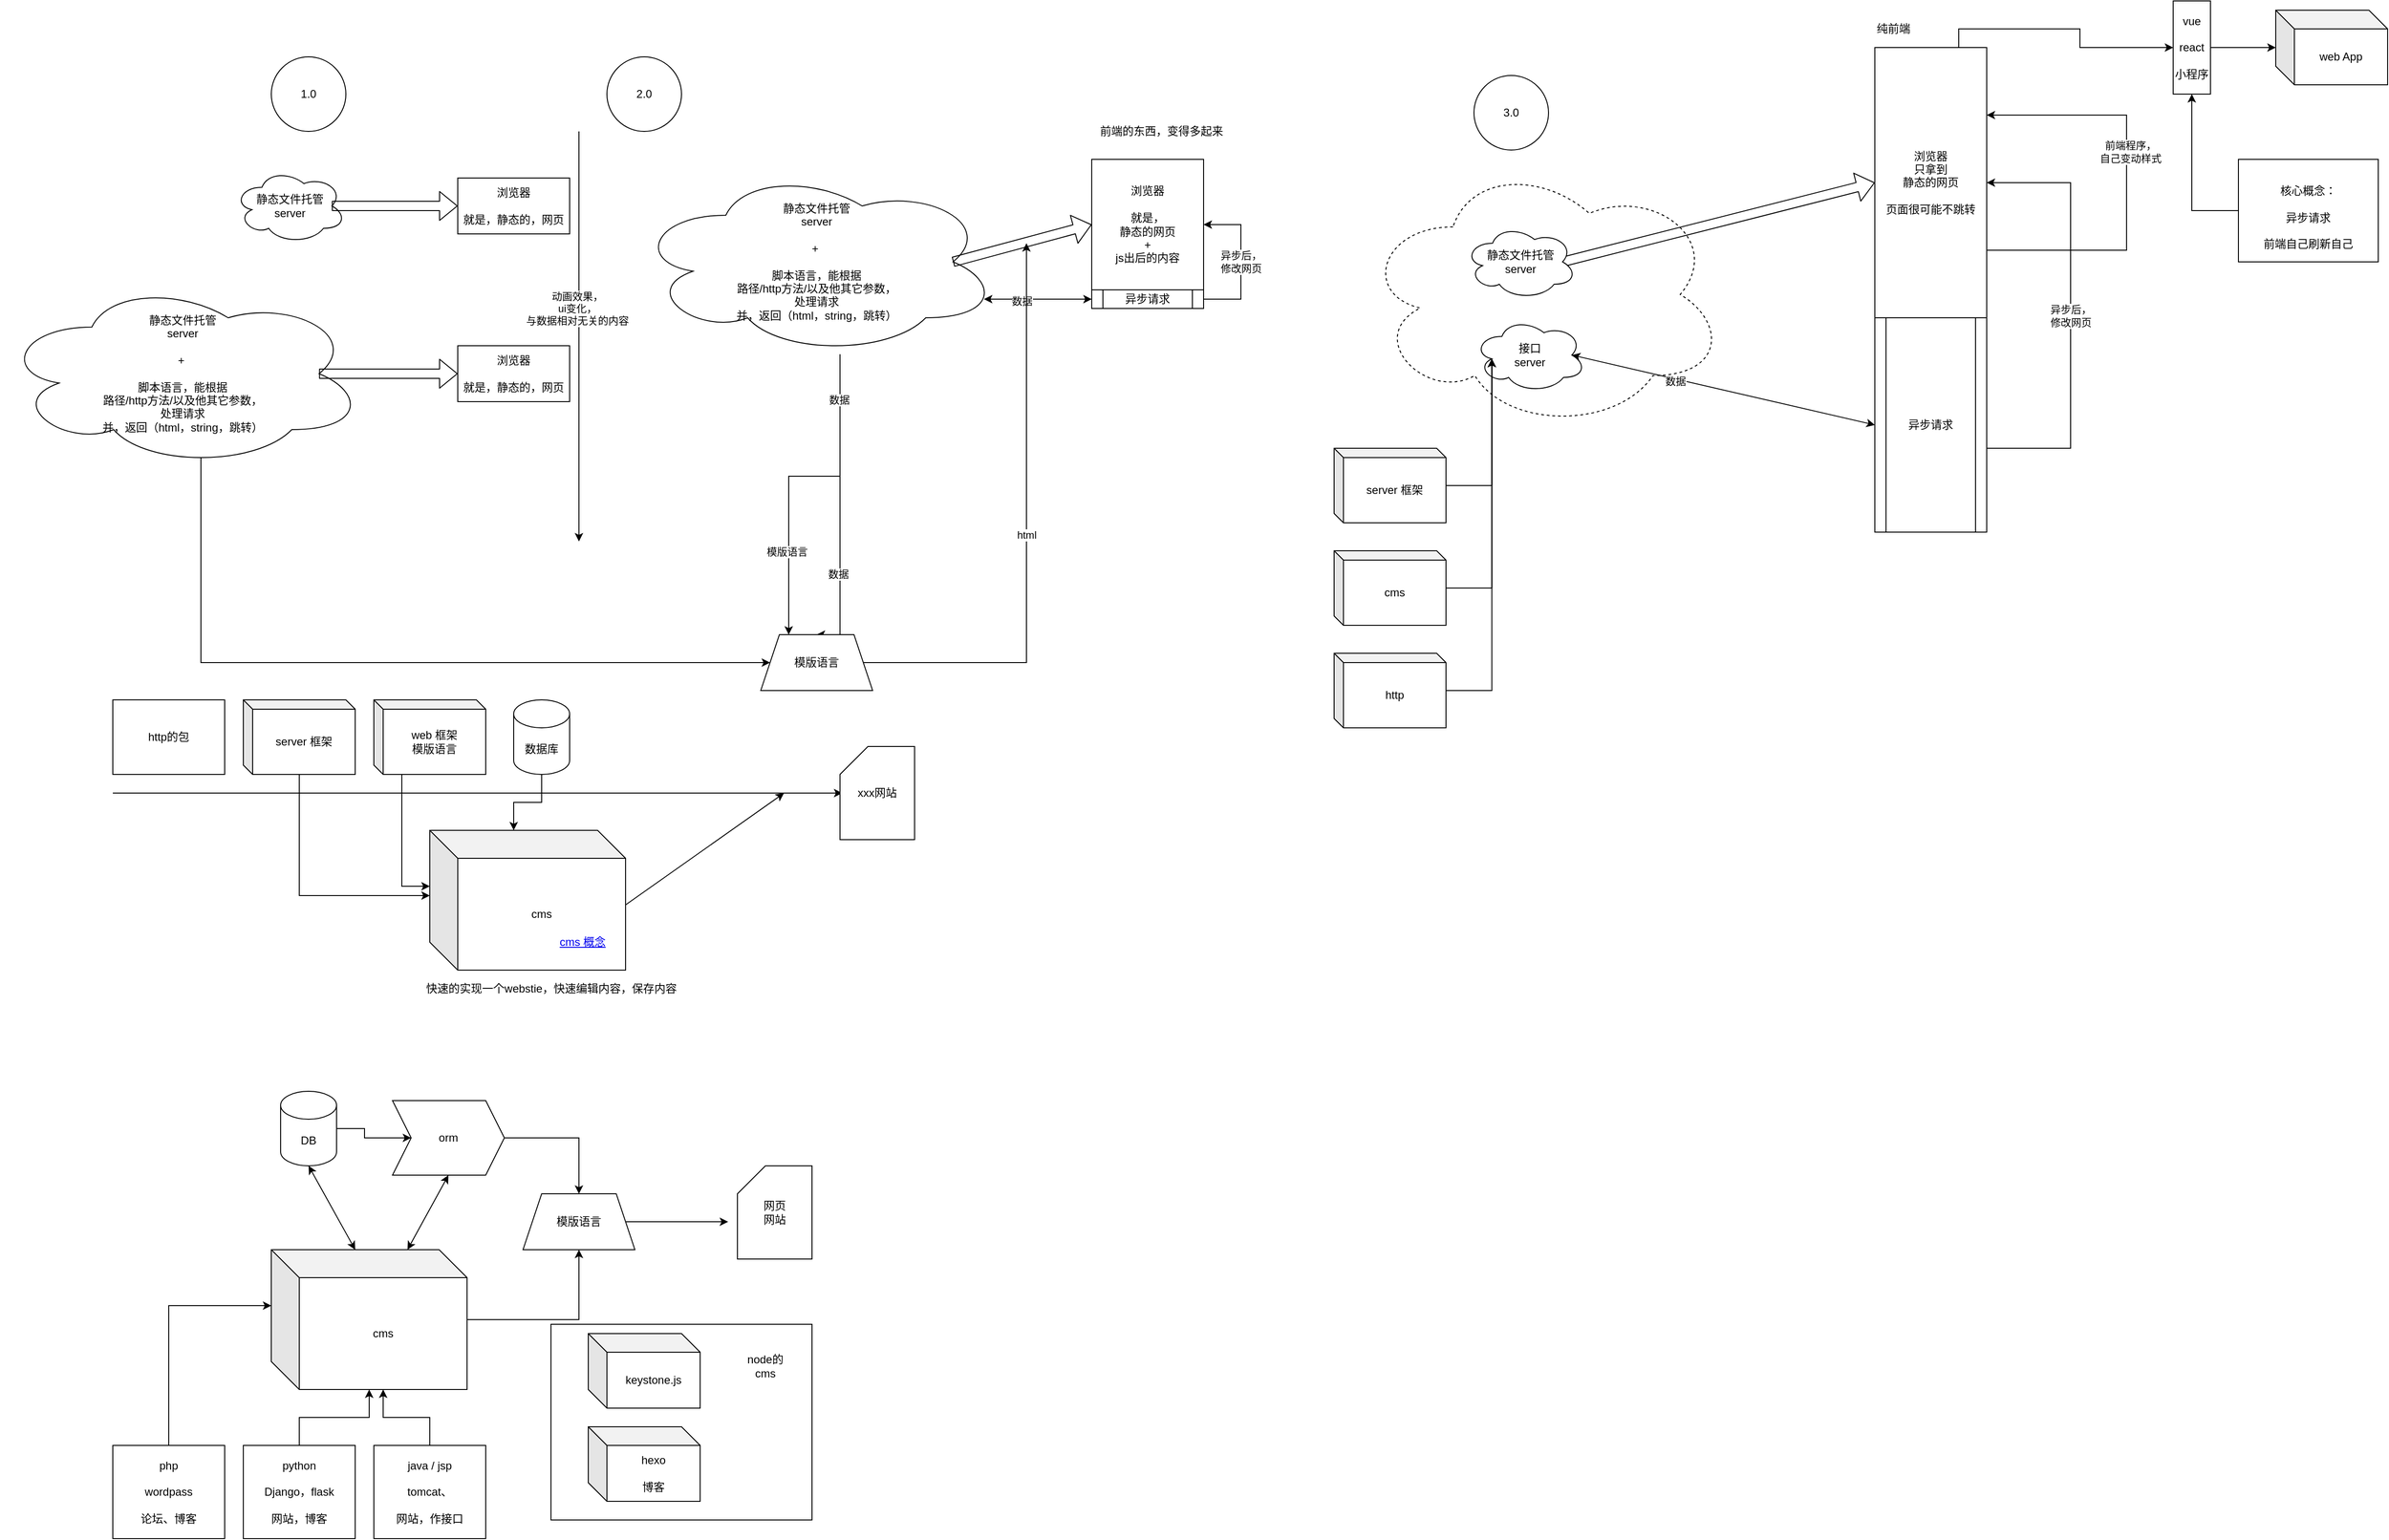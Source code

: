 <mxfile version="13.10.0" type="embed">
    <diagram id="tIsTIddDbS0N53HthP2z" name="第 1 页">
        <mxGraphModel dx="1685" dy="584" grid="1" gridSize="10" guides="1" tooltips="1" connect="1" arrows="1" fold="1" page="1" pageScale="1" pageWidth="827" pageHeight="1169" math="0" shadow="0">
            <root>
                <mxCell id="0"/>
                <mxCell id="1" parent="0"/>
                <mxCell id="99" value="" style="rounded=0;whiteSpace=wrap;html=1;strokeColor=#000000;" vertex="1" parent="1">
                    <mxGeometry x="380" y="1440" width="280" height="210" as="geometry"/>
                </mxCell>
                <mxCell id="2" value="1.0" style="ellipse;whiteSpace=wrap;html=1;aspect=fixed;" vertex="1" parent="1">
                    <mxGeometry x="80" y="80" width="80" height="80" as="geometry"/>
                </mxCell>
                <mxCell id="3" value="2.0" style="ellipse;whiteSpace=wrap;html=1;aspect=fixed;" vertex="1" parent="1">
                    <mxGeometry x="440" y="80" width="80" height="80" as="geometry"/>
                </mxCell>
                <mxCell id="4" value="3.0" style="ellipse;whiteSpace=wrap;html=1;aspect=fixed;" vertex="1" parent="1">
                    <mxGeometry x="1370" y="100" width="80" height="80" as="geometry"/>
                </mxCell>
                <mxCell id="6" value="静态文件托管&lt;br&gt;server" style="ellipse;shape=cloud;whiteSpace=wrap;html=1;" vertex="1" parent="1">
                    <mxGeometry x="40" y="200" width="120" height="80" as="geometry"/>
                </mxCell>
                <mxCell id="7" value="浏览器&lt;br&gt;&lt;br&gt;就是，静态的，网页" style="rounded=0;whiteSpace=wrap;html=1;" vertex="1" parent="1">
                    <mxGeometry x="280" y="210" width="120" height="60" as="geometry"/>
                </mxCell>
                <mxCell id="8" value="" style="shape=flexArrow;endArrow=classic;html=1;entryX=0;entryY=0.5;entryDx=0;entryDy=0;exitX=0.875;exitY=0.5;exitDx=0;exitDy=0;exitPerimeter=0;" edge="1" parent="1" source="6" target="7">
                    <mxGeometry width="50" height="50" relative="1" as="geometry">
                        <mxPoint x="150" y="330" as="sourcePoint"/>
                        <mxPoint x="200" y="280" as="targetPoint"/>
                    </mxGeometry>
                </mxCell>
                <mxCell id="24" style="edgeStyle=orthogonalEdgeStyle;rounded=0;orthogonalLoop=1;jettySize=auto;html=1;exitX=0.55;exitY=0.95;exitDx=0;exitDy=0;exitPerimeter=0;" edge="1" parent="1" source="9" target="23">
                    <mxGeometry relative="1" as="geometry">
                        <Array as="points">
                            <mxPoint x="5" y="730"/>
                        </Array>
                    </mxGeometry>
                </mxCell>
                <mxCell id="9" value="静态文件托管&lt;br&gt;server&lt;br&gt;&lt;br&gt;+&amp;nbsp;&lt;br&gt;&lt;br&gt;脚本语言，能根据&lt;br&gt;路径/http方法/以及他其它参数，&lt;br&gt;处理请求&lt;br&gt;并，返回（html，string，跳转）" style="ellipse;shape=cloud;whiteSpace=wrap;html=1;" vertex="1" parent="1">
                    <mxGeometry x="-210" y="320" width="390" height="200" as="geometry"/>
                </mxCell>
                <mxCell id="10" value="浏览器&lt;br&gt;&lt;br&gt;就是，静态的，网页" style="rounded=0;whiteSpace=wrap;html=1;" vertex="1" parent="1">
                    <mxGeometry x="280" y="390" width="120" height="60" as="geometry"/>
                </mxCell>
                <mxCell id="11" value="" style="shape=flexArrow;endArrow=classic;html=1;entryX=0;entryY=0.5;entryDx=0;entryDy=0;exitX=0.875;exitY=0.5;exitDx=0;exitDy=0;exitPerimeter=0;" edge="1" parent="1" source="9" target="10">
                    <mxGeometry width="50" height="50" relative="1" as="geometry">
                        <mxPoint x="150" y="450" as="sourcePoint"/>
                        <mxPoint x="200" y="400" as="targetPoint"/>
                    </mxGeometry>
                </mxCell>
                <mxCell id="12" value="" style="endArrow=classic;html=1;" edge="1" parent="1">
                    <mxGeometry width="50" height="50" relative="1" as="geometry">
                        <mxPoint x="410" y="160" as="sourcePoint"/>
                        <mxPoint x="410" y="600" as="targetPoint"/>
                    </mxGeometry>
                </mxCell>
                <mxCell id="13" value="动画效果，&lt;br&gt;ui变化，&lt;br&gt;与数据相对无关的内容" style="edgeLabel;html=1;align=center;verticalAlign=middle;resizable=0;points=[];" vertex="1" connectable="0" parent="12">
                    <mxGeometry x="-0.26" y="-2" relative="1" as="geometry">
                        <mxPoint y="27" as="offset"/>
                    </mxGeometry>
                </mxCell>
                <mxCell id="25" style="edgeStyle=orthogonalEdgeStyle;rounded=0;orthogonalLoop=1;jettySize=auto;html=1;entryX=0.5;entryY=0;entryDx=0;entryDy=0;" edge="1" parent="1" source="16" target="23">
                    <mxGeometry relative="1" as="geometry">
                        <Array as="points">
                            <mxPoint x="690" y="700"/>
                        </Array>
                    </mxGeometry>
                </mxCell>
                <mxCell id="27" value="数据" style="edgeLabel;html=1;align=center;verticalAlign=middle;resizable=0;points=[];" vertex="1" connectable="0" parent="25">
                    <mxGeometry x="-0.7" y="-1" relative="1" as="geometry">
                        <mxPoint as="offset"/>
                    </mxGeometry>
                </mxCell>
                <mxCell id="28" value="数据" style="edgeLabel;html=1;align=center;verticalAlign=middle;resizable=0;points=[];" vertex="1" connectable="0" parent="25">
                    <mxGeometry x="0.449" y="-2" relative="1" as="geometry">
                        <mxPoint as="offset"/>
                    </mxGeometry>
                </mxCell>
                <mxCell id="26" style="edgeStyle=orthogonalEdgeStyle;rounded=0;orthogonalLoop=1;jettySize=auto;html=1;entryX=0.25;entryY=0;entryDx=0;entryDy=0;" edge="1" parent="1" target="23">
                    <mxGeometry relative="1" as="geometry">
                        <mxPoint x="690" y="530" as="sourcePoint"/>
                        <Array as="points">
                            <mxPoint x="635" y="560"/>
                            <mxPoint x="635" y="560"/>
                        </Array>
                    </mxGeometry>
                </mxCell>
                <mxCell id="29" value="模版语言" style="edgeLabel;html=1;align=center;verticalAlign=middle;resizable=0;points=[];" vertex="1" connectable="0" parent="26">
                    <mxGeometry x="0.203" y="-2" relative="1" as="geometry">
                        <mxPoint as="offset"/>
                    </mxGeometry>
                </mxCell>
                <mxCell id="16" value="静态文件托管&lt;br&gt;server&lt;br&gt;&lt;br&gt;+&amp;nbsp;&lt;br&gt;&lt;br&gt;脚本语言，能根据&lt;br&gt;路径/http方法/以及他其它参数，&lt;br&gt;处理请求&lt;br&gt;并，返回（html，string，跳转）" style="ellipse;shape=cloud;whiteSpace=wrap;html=1;" vertex="1" parent="1">
                    <mxGeometry x="470" y="200" width="390" height="200" as="geometry"/>
                </mxCell>
                <mxCell id="17" value="浏览器&lt;br&gt;&lt;br&gt;就是，&lt;br&gt;静态的网页&lt;br&gt;+&lt;br&gt;js出后的内容" style="rounded=0;whiteSpace=wrap;html=1;" vertex="1" parent="1">
                    <mxGeometry x="960" y="190" width="120" height="140" as="geometry"/>
                </mxCell>
                <mxCell id="18" value="" style="shape=flexArrow;endArrow=classic;html=1;entryX=0;entryY=0.5;entryDx=0;entryDy=0;exitX=0.875;exitY=0.5;exitDx=0;exitDy=0;exitPerimeter=0;" edge="1" parent="1" source="16" target="17">
                    <mxGeometry width="50" height="50" relative="1" as="geometry">
                        <mxPoint x="830" y="330" as="sourcePoint"/>
                        <mxPoint x="880" y="280" as="targetPoint"/>
                    </mxGeometry>
                </mxCell>
                <mxCell id="31" value="异步后，&lt;br&gt;修改网页" style="edgeStyle=orthogonalEdgeStyle;rounded=0;orthogonalLoop=1;jettySize=auto;html=1;entryX=1;entryY=0.5;entryDx=0;entryDy=0;" edge="1" parent="1" source="19" target="17">
                    <mxGeometry relative="1" as="geometry">
                        <Array as="points">
                            <mxPoint x="1120" y="340"/>
                            <mxPoint x="1120" y="260"/>
                        </Array>
                    </mxGeometry>
                </mxCell>
                <mxCell id="19" value="异步请求" style="shape=process;whiteSpace=wrap;html=1;backgroundOutline=1;" vertex="1" parent="1">
                    <mxGeometry x="960" y="330" width="120" height="20" as="geometry"/>
                </mxCell>
                <mxCell id="20" value="" style="endArrow=classic;startArrow=classic;html=1;entryX=0;entryY=0.5;entryDx=0;entryDy=0;exitX=0.96;exitY=0.7;exitDx=0;exitDy=0;exitPerimeter=0;" edge="1" parent="1" source="16" target="19">
                    <mxGeometry width="50" height="50" relative="1" as="geometry">
                        <mxPoint x="850" y="400" as="sourcePoint"/>
                        <mxPoint x="900" y="350" as="targetPoint"/>
                    </mxGeometry>
                </mxCell>
                <mxCell id="21" value="数据" style="edgeLabel;html=1;align=center;verticalAlign=middle;resizable=0;points=[];" vertex="1" connectable="0" parent="20">
                    <mxGeometry x="-0.312" y="-2" relative="1" as="geometry">
                        <mxPoint as="offset"/>
                    </mxGeometry>
                </mxCell>
                <mxCell id="22" value="前端的东西，变得多起来" style="text;html=1;strokeColor=none;fillColor=none;align=center;verticalAlign=middle;whiteSpace=wrap;rounded=0;" vertex="1" parent="1">
                    <mxGeometry x="960" y="150" width="150" height="20" as="geometry"/>
                </mxCell>
                <mxCell id="30" value="html" style="edgeStyle=orthogonalEdgeStyle;rounded=0;orthogonalLoop=1;jettySize=auto;html=1;" edge="1" parent="1" source="23">
                    <mxGeometry relative="1" as="geometry">
                        <mxPoint x="890" y="280" as="targetPoint"/>
                        <Array as="points">
                            <mxPoint x="890" y="730"/>
                        </Array>
                    </mxGeometry>
                </mxCell>
                <mxCell id="23" value="模版语言" style="shape=trapezoid;perimeter=trapezoidPerimeter;whiteSpace=wrap;html=1;fixedSize=1;" vertex="1" parent="1">
                    <mxGeometry x="605" y="700" width="120" height="60" as="geometry"/>
                </mxCell>
                <mxCell id="40" value="" style="ellipse;shape=cloud;whiteSpace=wrap;html=1;dashed=1;" vertex="1" parent="1">
                    <mxGeometry x="1250" y="190" width="390" height="290" as="geometry"/>
                </mxCell>
                <mxCell id="55" style="edgeStyle=orthogonalEdgeStyle;rounded=0;orthogonalLoop=1;jettySize=auto;html=1;exitX=0.75;exitY=0;exitDx=0;exitDy=0;" edge="1" parent="1" source="41" target="53">
                    <mxGeometry relative="1" as="geometry"/>
                </mxCell>
                <mxCell id="41" value="浏览器&lt;br&gt;只拿到&lt;br&gt;静态的网页&lt;br&gt;&lt;br&gt;页面很可能不跳转" style="rounded=0;whiteSpace=wrap;html=1;" vertex="1" parent="1">
                    <mxGeometry x="1800" y="70" width="120" height="290" as="geometry"/>
                </mxCell>
                <mxCell id="42" value="" style="shape=flexArrow;endArrow=classic;html=1;entryX=0;entryY=0.5;entryDx=0;entryDy=0;exitX=0.875;exitY=0.5;exitDx=0;exitDy=0;exitPerimeter=0;" edge="1" parent="1" source="48" target="41">
                    <mxGeometry width="50" height="50" relative="1" as="geometry">
                        <mxPoint x="1670" y="360" as="sourcePoint"/>
                        <mxPoint x="1720" y="310" as="targetPoint"/>
                    </mxGeometry>
                </mxCell>
                <mxCell id="43" value="异步后，&lt;br&gt;修改网页" style="edgeStyle=orthogonalEdgeStyle;rounded=0;orthogonalLoop=1;jettySize=auto;html=1;entryX=1;entryY=0.5;entryDx=0;entryDy=0;" edge="1" parent="1" source="44" target="41">
                    <mxGeometry relative="1" as="geometry">
                        <Array as="points">
                            <mxPoint x="2010" y="500"/>
                            <mxPoint x="2010" y="215"/>
                        </Array>
                    </mxGeometry>
                </mxCell>
                <mxCell id="44" value="异步请求" style="shape=process;whiteSpace=wrap;html=1;backgroundOutline=1;" vertex="1" parent="1">
                    <mxGeometry x="1800" y="360" width="120" height="230" as="geometry"/>
                </mxCell>
                <mxCell id="45" value="" style="endArrow=classic;startArrow=classic;html=1;entryX=0;entryY=0.5;entryDx=0;entryDy=0;exitX=0.875;exitY=0.5;exitDx=0;exitDy=0;exitPerimeter=0;" edge="1" parent="1" source="49" target="44">
                    <mxGeometry width="50" height="50" relative="1" as="geometry">
                        <mxPoint x="1690" y="430" as="sourcePoint"/>
                        <mxPoint x="1740" y="380" as="targetPoint"/>
                    </mxGeometry>
                </mxCell>
                <mxCell id="46" value="数据" style="edgeLabel;html=1;align=center;verticalAlign=middle;resizable=0;points=[];" vertex="1" connectable="0" parent="45">
                    <mxGeometry x="-0.312" y="-2" relative="1" as="geometry">
                        <mxPoint as="offset"/>
                    </mxGeometry>
                </mxCell>
                <mxCell id="48" value="&lt;span&gt;静态文件托管&lt;/span&gt;&lt;br&gt;&lt;span&gt;server&lt;/span&gt;" style="ellipse;shape=cloud;whiteSpace=wrap;html=1;" vertex="1" parent="1">
                    <mxGeometry x="1360" y="260" width="120" height="80" as="geometry"/>
                </mxCell>
                <mxCell id="49" value="接口&lt;br&gt;server" style="ellipse;shape=cloud;whiteSpace=wrap;html=1;" vertex="1" parent="1">
                    <mxGeometry x="1370" y="360" width="120" height="80" as="geometry"/>
                </mxCell>
                <mxCell id="50" style="edgeStyle=orthogonalEdgeStyle;rounded=0;orthogonalLoop=1;jettySize=auto;html=1;exitX=1;exitY=0.75;exitDx=0;exitDy=0;entryX=1;entryY=0.25;entryDx=0;entryDy=0;" edge="1" parent="1" source="41" target="41">
                    <mxGeometry relative="1" as="geometry">
                        <Array as="points">
                            <mxPoint x="2070" y="288"/>
                            <mxPoint x="2070" y="143"/>
                        </Array>
                    </mxGeometry>
                </mxCell>
                <mxCell id="51" value="前端程序，&lt;br&gt;自己变动样式" style="edgeLabel;html=1;align=center;verticalAlign=middle;resizable=0;points=[];" vertex="1" connectable="0" parent="50">
                    <mxGeometry x="0.151" y="-4" relative="1" as="geometry">
                        <mxPoint as="offset"/>
                    </mxGeometry>
                </mxCell>
                <mxCell id="52" value="纯前端" style="text;html=1;strokeColor=none;fillColor=none;align=center;verticalAlign=middle;whiteSpace=wrap;rounded=0;dashed=1;" vertex="1" parent="1">
                    <mxGeometry x="1800" y="40" width="40" height="20" as="geometry"/>
                </mxCell>
                <mxCell id="56" style="edgeStyle=orthogonalEdgeStyle;rounded=0;orthogonalLoop=1;jettySize=auto;html=1;" edge="1" parent="1" source="53">
                    <mxGeometry relative="1" as="geometry">
                        <mxPoint x="2230" y="70" as="targetPoint"/>
                    </mxGeometry>
                </mxCell>
                <mxCell id="53" value="vue&lt;br&gt;&lt;br&gt;react&lt;br&gt;&lt;br&gt;小程序" style="text;html=1;fillColor=none;align=center;verticalAlign=middle;whiteSpace=wrap;rounded=0;strokeColor=#000000;" vertex="1" parent="1">
                    <mxGeometry x="2120" y="20" width="40" height="100" as="geometry"/>
                </mxCell>
                <mxCell id="58" value="&lt;span&gt;web App&lt;/span&gt;" style="shape=cube;whiteSpace=wrap;html=1;boundedLbl=1;backgroundOutline=1;darkOpacity=0.05;darkOpacity2=0.1;strokeColor=#000000;" vertex="1" parent="1">
                    <mxGeometry x="2230" y="30" width="120" height="80" as="geometry"/>
                </mxCell>
                <mxCell id="60" value="cms" style="shape=cube;whiteSpace=wrap;html=1;boundedLbl=1;backgroundOutline=1;darkOpacity=0.05;darkOpacity2=0.1;strokeColor=#000000;size=30;" vertex="1" parent="1">
                    <mxGeometry x="250" y="910" width="210" height="150" as="geometry"/>
                </mxCell>
                <mxCell id="66" style="edgeStyle=orthogonalEdgeStyle;rounded=0;orthogonalLoop=1;jettySize=auto;html=1;entryX=0;entryY=0;entryDx=0;entryDy=60;entryPerimeter=0;" edge="1" parent="1" source="61" target="60">
                    <mxGeometry relative="1" as="geometry">
                        <Array as="points">
                            <mxPoint x="220" y="970"/>
                        </Array>
                    </mxGeometry>
                </mxCell>
                <mxCell id="61" value="web 框架&lt;br&gt;模版语言" style="shape=cube;whiteSpace=wrap;html=1;boundedLbl=1;backgroundOutline=1;darkOpacity=0.05;darkOpacity2=0.1;strokeColor=#000000;size=10;" vertex="1" parent="1">
                    <mxGeometry x="190" y="770" width="120" height="80" as="geometry"/>
                </mxCell>
                <mxCell id="65" style="edgeStyle=orthogonalEdgeStyle;rounded=0;orthogonalLoop=1;jettySize=auto;html=1;" edge="1" parent="1" source="62" target="60">
                    <mxGeometry relative="1" as="geometry">
                        <Array as="points">
                            <mxPoint x="110" y="980"/>
                        </Array>
                    </mxGeometry>
                </mxCell>
                <mxCell id="62" value="server 框架" style="shape=cube;whiteSpace=wrap;html=1;boundedLbl=1;backgroundOutline=1;darkOpacity=0.05;darkOpacity2=0.1;strokeColor=#000000;size=10;" vertex="1" parent="1">
                    <mxGeometry x="50" y="770" width="120" height="80" as="geometry"/>
                </mxCell>
                <mxCell id="63" value="http的包" style="shape=cube;whiteSpace=wrap;html=1;boundedLbl=1;backgroundOutline=1;darkOpacity=0.05;darkOpacity2=0.1;strokeColor=#000000;size=0;" vertex="1" parent="1">
                    <mxGeometry x="-90" y="770" width="120" height="80" as="geometry"/>
                </mxCell>
                <mxCell id="64" value="" style="endArrow=classic;html=1;" edge="1" parent="1">
                    <mxGeometry width="50" height="50" relative="1" as="geometry">
                        <mxPoint x="-90" y="870" as="sourcePoint"/>
                        <mxPoint x="692.5" y="870" as="targetPoint"/>
                    </mxGeometry>
                </mxCell>
                <mxCell id="68" style="edgeStyle=orthogonalEdgeStyle;rounded=0;orthogonalLoop=1;jettySize=auto;html=1;entryX=0;entryY=0;entryDx=90;entryDy=0;entryPerimeter=0;" edge="1" parent="1" source="67" target="60">
                    <mxGeometry relative="1" as="geometry"/>
                </mxCell>
                <mxCell id="67" value="数据库" style="shape=cylinder3;whiteSpace=wrap;html=1;boundedLbl=1;backgroundOutline=1;size=15;strokeColor=#000000;" vertex="1" parent="1">
                    <mxGeometry x="340" y="770" width="60" height="80" as="geometry"/>
                </mxCell>
                <mxCell id="69" value="" style="endArrow=classic;html=1;" edge="1" parent="1">
                    <mxGeometry width="50" height="50" relative="1" as="geometry">
                        <mxPoint x="460" y="990" as="sourcePoint"/>
                        <mxPoint x="630" y="870" as="targetPoint"/>
                    </mxGeometry>
                </mxCell>
                <mxCell id="70" value="快速的实现一个webstie，快速编辑内容，保存内容" style="text;html=1;align=center;verticalAlign=middle;resizable=0;points=[];autosize=1;" vertex="1" parent="1">
                    <mxGeometry x="240" y="1070" width="280" height="20" as="geometry"/>
                </mxCell>
                <mxCell id="71" value="xxx网站" style="shape=card;whiteSpace=wrap;html=1;strokeColor=#000000;" vertex="1" parent="1">
                    <mxGeometry x="690" y="820" width="80" height="100" as="geometry"/>
                </mxCell>
                <UserObject label="cms 概念" link="https://baike.baidu.com/item/%E5%86%85%E5%AE%B9%E7%AE%A1%E7%90%86%E7%B3%BB%E7%BB%9F/2683135?fromtitle=CMS&amp;fromid=315935" id="73">
                    <mxCell style="text;html=1;strokeColor=none;fillColor=none;whiteSpace=wrap;align=center;verticalAlign=middle;fontColor=#0000EE;fontStyle=4;" vertex="1" parent="1">
                        <mxGeometry x="384" y="1010" width="60" height="40" as="geometry"/>
                    </mxCell>
                </UserObject>
                <mxCell id="77" style="edgeStyle=orthogonalEdgeStyle;rounded=0;orthogonalLoop=1;jettySize=auto;html=1;entryX=0.16;entryY=0.55;entryDx=0;entryDy=0;entryPerimeter=0;" edge="1" parent="1" source="74" target="49">
                    <mxGeometry relative="1" as="geometry"/>
                </mxCell>
                <mxCell id="74" value="server 框架" style="shape=cube;whiteSpace=wrap;html=1;boundedLbl=1;backgroundOutline=1;darkOpacity=0.05;darkOpacity2=0.1;strokeColor=#000000;size=10;" vertex="1" parent="1">
                    <mxGeometry x="1220" y="500" width="120" height="80" as="geometry"/>
                </mxCell>
                <mxCell id="78" style="edgeStyle=orthogonalEdgeStyle;rounded=0;orthogonalLoop=1;jettySize=auto;html=1;entryX=0.16;entryY=0.55;entryDx=0;entryDy=0;entryPerimeter=0;" edge="1" parent="1" source="75" target="49">
                    <mxGeometry relative="1" as="geometry"/>
                </mxCell>
                <mxCell id="75" value="cms" style="shape=cube;whiteSpace=wrap;html=1;boundedLbl=1;backgroundOutline=1;darkOpacity=0.05;darkOpacity2=0.1;strokeColor=#000000;size=10;" vertex="1" parent="1">
                    <mxGeometry x="1220" y="610" width="120" height="80" as="geometry"/>
                </mxCell>
                <mxCell id="79" style="edgeStyle=orthogonalEdgeStyle;rounded=0;orthogonalLoop=1;jettySize=auto;html=1;entryX=0.16;entryY=0.55;entryDx=0;entryDy=0;entryPerimeter=0;" edge="1" parent="1" source="76" target="49">
                    <mxGeometry relative="1" as="geometry"/>
                </mxCell>
                <mxCell id="76" value="http" style="shape=cube;whiteSpace=wrap;html=1;boundedLbl=1;backgroundOutline=1;darkOpacity=0.05;darkOpacity2=0.1;strokeColor=#000000;size=10;" vertex="1" parent="1">
                    <mxGeometry x="1220" y="720" width="120" height="80" as="geometry"/>
                </mxCell>
                <mxCell id="88" style="edgeStyle=orthogonalEdgeStyle;rounded=0;orthogonalLoop=1;jettySize=auto;html=1;entryX=0.5;entryY=1;entryDx=0;entryDy=0;" edge="1" parent="1" source="80" target="86">
                    <mxGeometry relative="1" as="geometry"/>
                </mxCell>
                <mxCell id="80" value="cms" style="shape=cube;whiteSpace=wrap;html=1;boundedLbl=1;backgroundOutline=1;darkOpacity=0.05;darkOpacity2=0.1;strokeColor=#000000;size=30;" vertex="1" parent="1">
                    <mxGeometry x="80" y="1360" width="210" height="150" as="geometry"/>
                </mxCell>
                <mxCell id="83" style="edgeStyle=orthogonalEdgeStyle;rounded=0;orthogonalLoop=1;jettySize=auto;html=1;" edge="1" parent="1" source="81" target="82">
                    <mxGeometry relative="1" as="geometry"/>
                </mxCell>
                <mxCell id="81" value="DB" style="shape=cylinder3;whiteSpace=wrap;html=1;boundedLbl=1;backgroundOutline=1;size=15;strokeColor=#000000;" vertex="1" parent="1">
                    <mxGeometry x="90" y="1190" width="60" height="80" as="geometry"/>
                </mxCell>
                <mxCell id="87" style="edgeStyle=orthogonalEdgeStyle;rounded=0;orthogonalLoop=1;jettySize=auto;html=1;entryX=0.5;entryY=0;entryDx=0;entryDy=0;" edge="1" parent="1" source="82" target="86">
                    <mxGeometry relative="1" as="geometry"/>
                </mxCell>
                <mxCell id="82" value="orm" style="shape=step;perimeter=stepPerimeter;whiteSpace=wrap;html=1;fixedSize=1;strokeColor=#000000;" vertex="1" parent="1">
                    <mxGeometry x="210" y="1200" width="120" height="80" as="geometry"/>
                </mxCell>
                <mxCell id="84" value="" style="endArrow=classic;startArrow=classic;html=1;entryX=0.5;entryY=1;entryDx=0;entryDy=0;" edge="1" parent="1" source="80" target="82">
                    <mxGeometry width="50" height="50" relative="1" as="geometry">
                        <mxPoint x="220" y="1350" as="sourcePoint"/>
                        <mxPoint x="270" y="1300" as="targetPoint"/>
                    </mxGeometry>
                </mxCell>
                <mxCell id="85" value="" style="endArrow=classic;startArrow=classic;html=1;entryX=0.5;entryY=1;entryDx=0;entryDy=0;entryPerimeter=0;exitX=0;exitY=0;exitDx=90;exitDy=0;exitPerimeter=0;" edge="1" parent="1" source="80" target="81">
                    <mxGeometry width="50" height="50" relative="1" as="geometry">
                        <mxPoint x="-50" y="1370" as="sourcePoint"/>
                        <mxPoint y="1320" as="targetPoint"/>
                    </mxGeometry>
                </mxCell>
                <mxCell id="89" style="edgeStyle=orthogonalEdgeStyle;rounded=0;orthogonalLoop=1;jettySize=auto;html=1;exitX=1;exitY=0.5;exitDx=0;exitDy=0;" edge="1" parent="1" source="86">
                    <mxGeometry relative="1" as="geometry">
                        <mxPoint x="570" y="1330" as="targetPoint"/>
                    </mxGeometry>
                </mxCell>
                <mxCell id="86" value="模版语言" style="shape=trapezoid;perimeter=trapezoidPerimeter;whiteSpace=wrap;html=1;fixedSize=1;strokeColor=#000000;" vertex="1" parent="1">
                    <mxGeometry x="350" y="1300" width="120" height="60" as="geometry"/>
                </mxCell>
                <mxCell id="90" value="网页&lt;br&gt;网站" style="shape=card;whiteSpace=wrap;html=1;strokeColor=#000000;" vertex="1" parent="1">
                    <mxGeometry x="580" y="1270" width="80" height="100" as="geometry"/>
                </mxCell>
                <mxCell id="92" style="edgeStyle=orthogonalEdgeStyle;rounded=0;orthogonalLoop=1;jettySize=auto;html=1;entryX=0;entryY=0;entryDx=0;entryDy=60;entryPerimeter=0;" edge="1" parent="1" source="91" target="80">
                    <mxGeometry relative="1" as="geometry">
                        <Array as="points">
                            <mxPoint x="-30" y="1420"/>
                        </Array>
                    </mxGeometry>
                </mxCell>
                <mxCell id="91" value="php&lt;br&gt;&lt;br&gt;wordpass&lt;br&gt;&lt;br&gt;论坛、博客" style="rounded=0;whiteSpace=wrap;html=1;strokeColor=#000000;" vertex="1" parent="1">
                    <mxGeometry x="-90" y="1570" width="120" height="100" as="geometry"/>
                </mxCell>
                <mxCell id="94" style="edgeStyle=orthogonalEdgeStyle;rounded=0;orthogonalLoop=1;jettySize=auto;html=1;exitX=0.5;exitY=0;exitDx=0;exitDy=0;" edge="1" parent="1" source="93" target="80">
                    <mxGeometry relative="1" as="geometry"/>
                </mxCell>
                <mxCell id="93" value="python&lt;br&gt;&lt;br&gt;Django，flask&lt;br&gt;&lt;br&gt;网站，博客" style="rounded=0;whiteSpace=wrap;html=1;strokeColor=#000000;" vertex="1" parent="1">
                    <mxGeometry x="50" y="1570" width="120" height="100" as="geometry"/>
                </mxCell>
                <mxCell id="96" style="edgeStyle=orthogonalEdgeStyle;rounded=0;orthogonalLoop=1;jettySize=auto;html=1;entryX=0;entryY=0;entryDx=120;entryDy=150;entryPerimeter=0;" edge="1" parent="1" source="95" target="80">
                    <mxGeometry relative="1" as="geometry"/>
                </mxCell>
                <mxCell id="95" value="java / jsp&lt;br&gt;&lt;br&gt;tomcat、&lt;br&gt;&lt;br&gt;网站，作接口" style="rounded=0;whiteSpace=wrap;html=1;strokeColor=#000000;" vertex="1" parent="1">
                    <mxGeometry x="190" y="1570" width="120" height="100" as="geometry"/>
                </mxCell>
                <mxCell id="97" value="keystone.js" style="shape=cube;whiteSpace=wrap;html=1;boundedLbl=1;backgroundOutline=1;darkOpacity=0.05;darkOpacity2=0.1;strokeColor=#000000;" vertex="1" parent="1">
                    <mxGeometry x="420" y="1450" width="120" height="80" as="geometry"/>
                </mxCell>
                <mxCell id="98" value="hexo&lt;br&gt;&lt;br&gt;博客" style="shape=cube;whiteSpace=wrap;html=1;boundedLbl=1;backgroundOutline=1;darkOpacity=0.05;darkOpacity2=0.1;strokeColor=#000000;" vertex="1" parent="1">
                    <mxGeometry x="420" y="1550" width="120" height="80" as="geometry"/>
                </mxCell>
                <mxCell id="100" value="node的cms" style="text;html=1;strokeColor=none;fillColor=none;align=center;verticalAlign=middle;whiteSpace=wrap;rounded=0;" vertex="1" parent="1">
                    <mxGeometry x="580" y="1470" width="60" height="30" as="geometry"/>
                </mxCell>
                <mxCell id="102" style="edgeStyle=orthogonalEdgeStyle;rounded=0;orthogonalLoop=1;jettySize=auto;html=1;entryX=0.5;entryY=1;entryDx=0;entryDy=0;" edge="1" parent="1" source="101" target="53">
                    <mxGeometry relative="1" as="geometry"/>
                </mxCell>
                <mxCell id="101" value="&lt;br&gt;核心概念：&lt;br&gt;&lt;br&gt;异步请求&lt;br&gt;&lt;br&gt;前端自己刷新自己" style="text;html=1;fillColor=none;align=center;verticalAlign=middle;whiteSpace=wrap;rounded=0;strokeColor=#000000;" vertex="1" parent="1">
                    <mxGeometry x="2190" y="190" width="150" height="110" as="geometry"/>
                </mxCell>
            </root>
        </mxGraphModel>
    </diagram>
</mxfile>